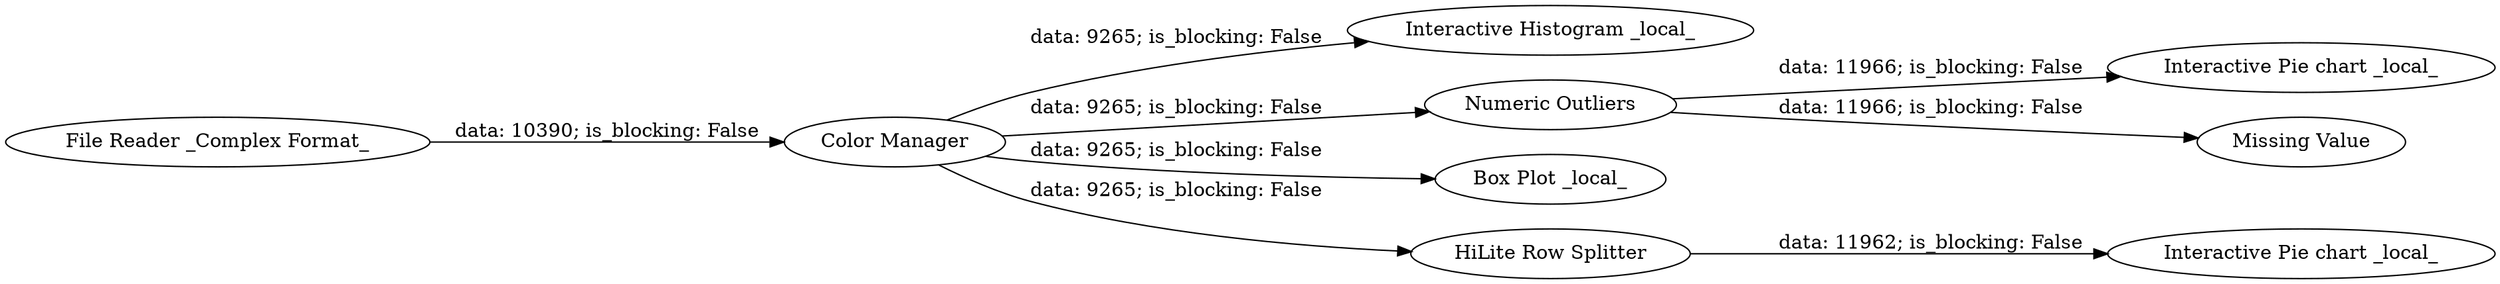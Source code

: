 digraph {
	"3052596696066011546_3" [label="Interactive Histogram _local_"]
	"3052596696066011546_2" [label="Color Manager"]
	"3052596696066011546_7" [label="Interactive Pie chart _local_"]
	"3052596696066011546_9" [label="Interactive Pie chart _local_"]
	"3052596696066011546_1" [label="File Reader _Complex Format_"]
	"3052596696066011546_10" [label="Missing Value"]
	"3052596696066011546_8" [label="Numeric Outliers"]
	"3052596696066011546_4" [label="Box Plot _local_"]
	"3052596696066011546_6" [label="HiLite Row Splitter"]
	"3052596696066011546_2" -> "3052596696066011546_8" [label="data: 9265; is_blocking: False"]
	"3052596696066011546_1" -> "3052596696066011546_2" [label="data: 10390; is_blocking: False"]
	"3052596696066011546_8" -> "3052596696066011546_10" [label="data: 11966; is_blocking: False"]
	"3052596696066011546_2" -> "3052596696066011546_6" [label="data: 9265; is_blocking: False"]
	"3052596696066011546_6" -> "3052596696066011546_7" [label="data: 11962; is_blocking: False"]
	"3052596696066011546_2" -> "3052596696066011546_3" [label="data: 9265; is_blocking: False"]
	"3052596696066011546_2" -> "3052596696066011546_4" [label="data: 9265; is_blocking: False"]
	"3052596696066011546_8" -> "3052596696066011546_9" [label="data: 11966; is_blocking: False"]
	rankdir=LR
}

